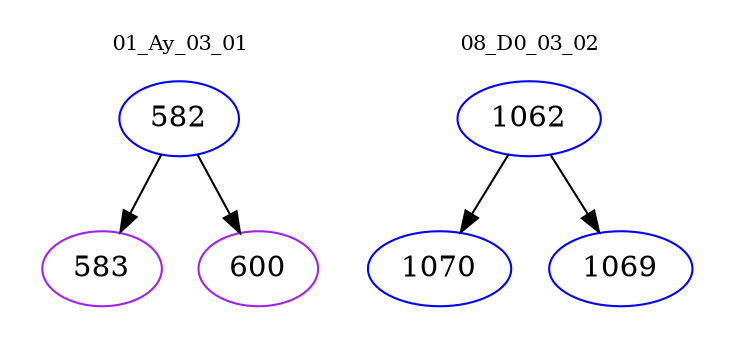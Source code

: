 digraph{
subgraph cluster_0 {
color = white
label = "01_Ay_03_01";
fontsize=10;
T0_582 [label="582", color="blue"]
T0_582 -> T0_583 [color="black"]
T0_583 [label="583", color="purple"]
T0_582 -> T0_600 [color="black"]
T0_600 [label="600", color="purple"]
}
subgraph cluster_1 {
color = white
label = "08_D0_03_02";
fontsize=10;
T1_1062 [label="1062", color="blue"]
T1_1062 -> T1_1070 [color="black"]
T1_1070 [label="1070", color="blue"]
T1_1062 -> T1_1069 [color="black"]
T1_1069 [label="1069", color="blue"]
}
}
